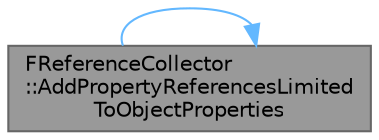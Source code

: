 digraph "FReferenceCollector::AddPropertyReferencesLimitedToObjectProperties"
{
 // INTERACTIVE_SVG=YES
 // LATEX_PDF_SIZE
  bgcolor="transparent";
  edge [fontname=Helvetica,fontsize=10,labelfontname=Helvetica,labelfontsize=10];
  node [fontname=Helvetica,fontsize=10,shape=box,height=0.2,width=0.4];
  rankdir="RL";
  Node1 [id="Node000001",label="FReferenceCollector\l::AddPropertyReferencesLimited\lToObjectProperties",height=0.2,width=0.4,color="gray40", fillcolor="grey60", style="filled", fontcolor="black",tooltip="Internal use only."];
  Node1 -> Node1 [id="edge1_Node000001_Node000001",dir="back",color="steelblue1",style="solid",tooltip=" "];
}
